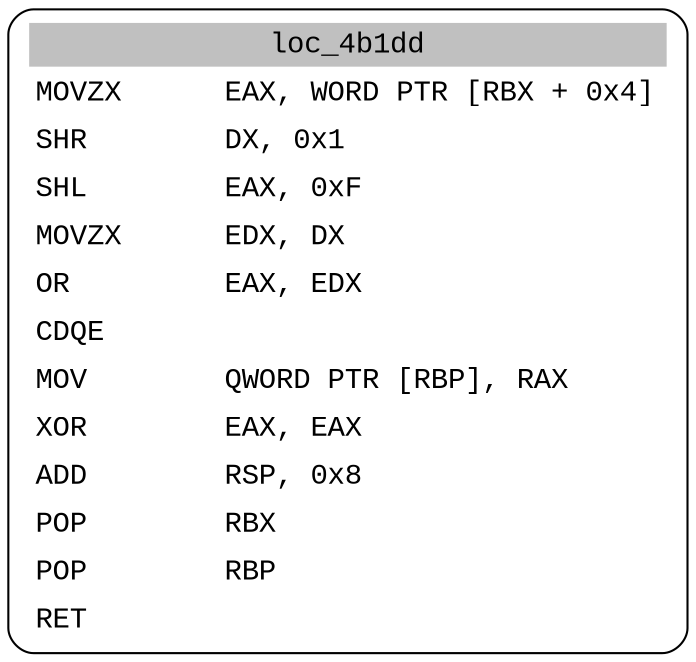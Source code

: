 digraph asm_graph {
1941 [
shape="Mrecord" fontname="Courier New"label =<<table border="0" cellborder="0" cellpadding="3"><tr><td align="center" colspan="2" bgcolor="grey">loc_4b1dd</td></tr><tr><td align="left">MOVZX      EAX, WORD PTR [RBX + 0x4]</td></tr><tr><td align="left">SHR        DX, 0x1</td></tr><tr><td align="left">SHL        EAX, 0xF</td></tr><tr><td align="left">MOVZX      EDX, DX</td></tr><tr><td align="left">OR         EAX, EDX</td></tr><tr><td align="left">CDQE       </td></tr><tr><td align="left">MOV        QWORD PTR [RBP], RAX</td></tr><tr><td align="left">XOR        EAX, EAX</td></tr><tr><td align="left">ADD        RSP, 0x8</td></tr><tr><td align="left">POP        RBX</td></tr><tr><td align="left">POP        RBP</td></tr><tr><td align="left">RET        </td></tr></table>> ];
}